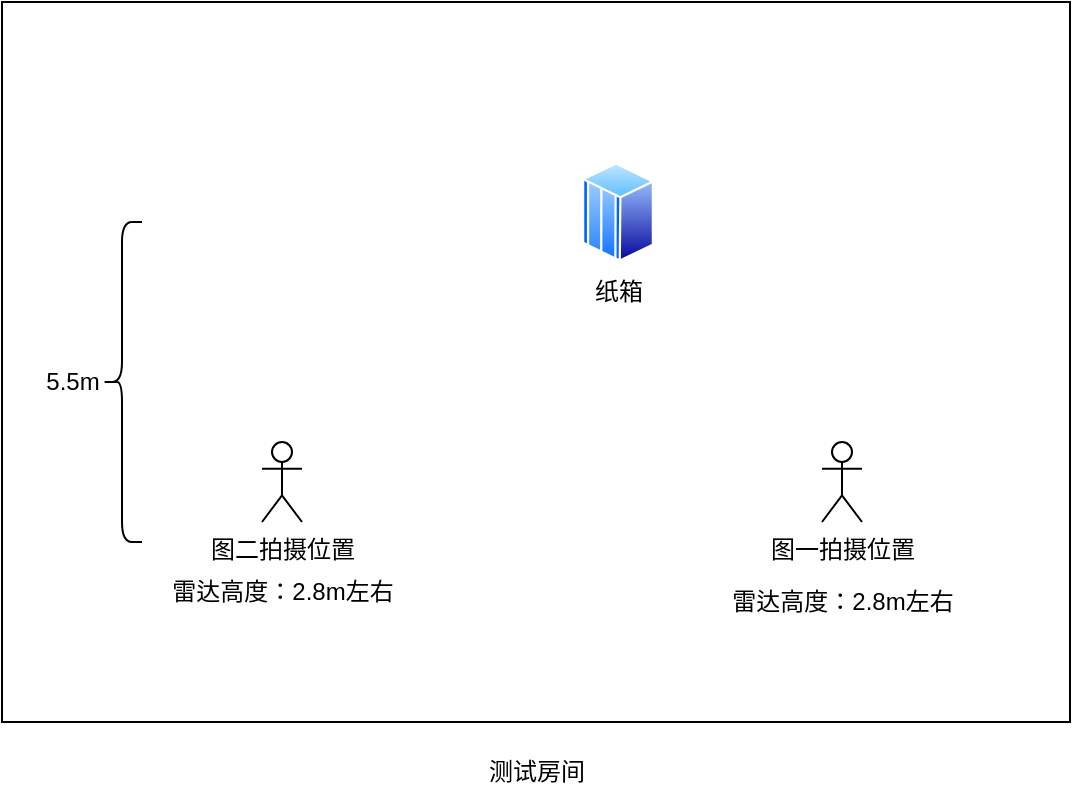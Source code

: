 <mxfile version="21.0.10" type="github">
  <diagram name="第 1 页" id="TWZYC4iZlHUe-XQe4S25">
    <mxGraphModel dx="1420" dy="773" grid="0" gridSize="10" guides="1" tooltips="1" connect="1" arrows="1" fold="1" page="1" pageScale="1" pageWidth="827" pageHeight="1169" math="0" shadow="0">
      <root>
        <mxCell id="0" />
        <mxCell id="1" parent="0" />
        <mxCell id="xSZE5U5HlHoNU23bX9CN-2" value="" style="rounded=0;whiteSpace=wrap;html=1;" vertex="1" parent="1">
          <mxGeometry x="120" y="270" width="534" height="360" as="geometry" />
        </mxCell>
        <mxCell id="xSZE5U5HlHoNU23bX9CN-3" value="测试房间" style="text;html=1;align=center;verticalAlign=middle;resizable=0;points=[];autosize=1;strokeColor=none;fillColor=none;" vertex="1" parent="1">
          <mxGeometry x="352" y="640" width="70" height="30" as="geometry" />
        </mxCell>
        <mxCell id="xSZE5U5HlHoNU23bX9CN-4" value="" style="image;aspect=fixed;perimeter=ellipsePerimeter;html=1;align=center;shadow=0;dashed=0;spacingTop=3;image=img/lib/active_directory/mainframe_host.svg;" vertex="1" parent="1">
          <mxGeometry x="410" y="350" width="36" height="50" as="geometry" />
        </mxCell>
        <mxCell id="xSZE5U5HlHoNU23bX9CN-5" value="图一拍摄位置" style="shape=umlActor;verticalLabelPosition=bottom;verticalAlign=top;html=1;" vertex="1" parent="1">
          <mxGeometry x="530" y="490" width="20" height="40" as="geometry" />
        </mxCell>
        <mxCell id="xSZE5U5HlHoNU23bX9CN-8" value="图二拍摄位置" style="shape=umlActor;verticalLabelPosition=bottom;verticalAlign=top;html=1;" vertex="1" parent="1">
          <mxGeometry x="250" y="490" width="20" height="40" as="geometry" />
        </mxCell>
        <mxCell id="xSZE5U5HlHoNU23bX9CN-9" value="雷达高度：2.8m左右" style="text;html=1;align=center;verticalAlign=middle;resizable=0;points=[];autosize=1;strokeColor=none;fillColor=none;" vertex="1" parent="1">
          <mxGeometry x="190" y="550" width="140" height="30" as="geometry" />
        </mxCell>
        <mxCell id="xSZE5U5HlHoNU23bX9CN-10" value="雷达高度：2.8m左右" style="text;html=1;align=center;verticalAlign=middle;resizable=0;points=[];autosize=1;strokeColor=none;fillColor=none;" vertex="1" parent="1">
          <mxGeometry x="470" y="555" width="140" height="30" as="geometry" />
        </mxCell>
        <mxCell id="xSZE5U5HlHoNU23bX9CN-11" value="" style="shape=curlyBracket;whiteSpace=wrap;html=1;rounded=1;labelPosition=left;verticalLabelPosition=middle;align=right;verticalAlign=middle;" vertex="1" parent="1">
          <mxGeometry x="170" y="380" width="20" height="160" as="geometry" />
        </mxCell>
        <mxCell id="xSZE5U5HlHoNU23bX9CN-12" value="5.5m" style="text;html=1;align=center;verticalAlign=middle;resizable=0;points=[];autosize=1;strokeColor=none;fillColor=none;" vertex="1" parent="1">
          <mxGeometry x="130" y="445" width="50" height="30" as="geometry" />
        </mxCell>
        <mxCell id="xSZE5U5HlHoNU23bX9CN-13" value="纸箱" style="text;html=1;align=center;verticalAlign=middle;resizable=0;points=[];autosize=1;strokeColor=none;fillColor=none;" vertex="1" parent="1">
          <mxGeometry x="407" y="402" width="42" height="26" as="geometry" />
        </mxCell>
      </root>
    </mxGraphModel>
  </diagram>
</mxfile>
